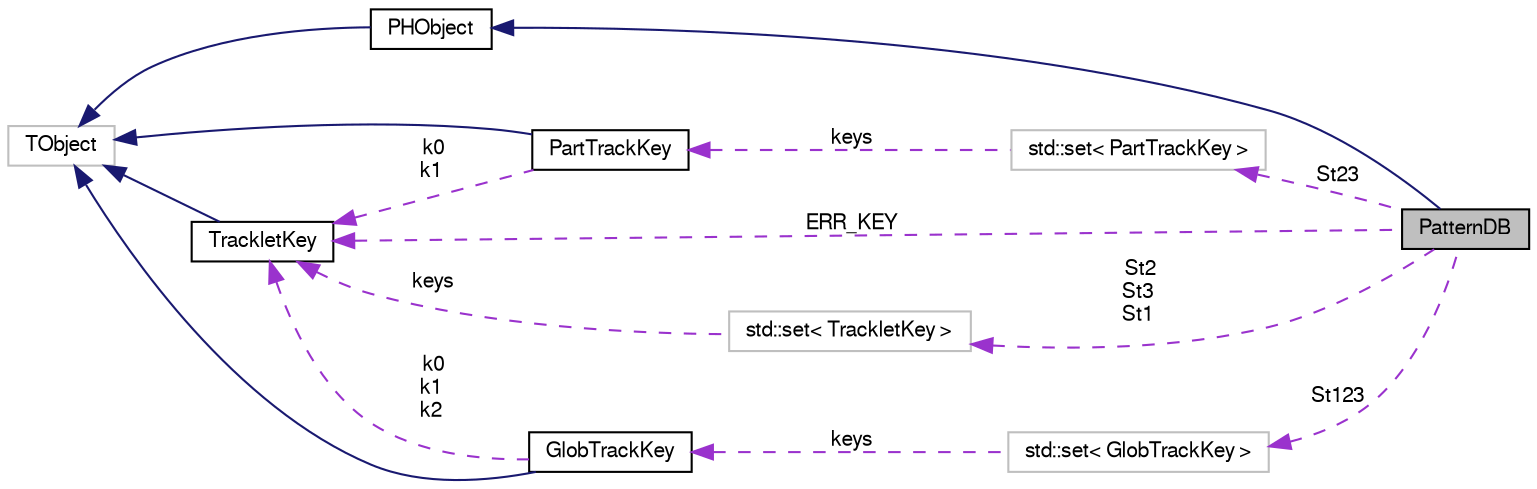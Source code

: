 digraph "PatternDB"
{
  bgcolor="transparent";
  edge [fontname="FreeSans",fontsize="10",labelfontname="FreeSans",labelfontsize="10"];
  node [fontname="FreeSans",fontsize="10",shape=record];
  rankdir="LR";
  Node1 [label="PatternDB",height=0.2,width=0.4,color="black", fillcolor="grey75", style="filled" fontcolor="black"];
  Node2 -> Node1 [dir="back",color="midnightblue",fontsize="10",style="solid",fontname="FreeSans"];
  Node2 [label="PHObject",height=0.2,width=0.4,color="black",URL="$d9/d24/classPHObject.html"];
  Node3 -> Node2 [dir="back",color="midnightblue",fontsize="10",style="solid",fontname="FreeSans"];
  Node3 [label="TObject",height=0.2,width=0.4,color="grey75"];
  Node4 -> Node1 [dir="back",color="darkorchid3",fontsize="10",style="dashed",label=" St23" ,fontname="FreeSans"];
  Node4 [label="std::set\< PartTrackKey \>",height=0.2,width=0.4,color="grey75"];
  Node5 -> Node4 [dir="back",color="darkorchid3",fontsize="10",style="dashed",label=" keys" ,fontname="FreeSans"];
  Node5 [label="PartTrackKey",height=0.2,width=0.4,color="black",URL="$d6/dfe/classPartTrackKey.html"];
  Node3 -> Node5 [dir="back",color="midnightblue",fontsize="10",style="solid",fontname="FreeSans"];
  Node6 -> Node5 [dir="back",color="darkorchid3",fontsize="10",style="dashed",label=" k0\nk1" ,fontname="FreeSans"];
  Node6 [label="TrackletKey",height=0.2,width=0.4,color="black",URL="$d3/d1f/classTrackletKey.html"];
  Node3 -> Node6 [dir="back",color="midnightblue",fontsize="10",style="solid",fontname="FreeSans"];
  Node6 -> Node1 [dir="back",color="darkorchid3",fontsize="10",style="dashed",label=" ERR_KEY" ,fontname="FreeSans"];
  Node7 -> Node1 [dir="back",color="darkorchid3",fontsize="10",style="dashed",label=" St2\nSt3\nSt1" ,fontname="FreeSans"];
  Node7 [label="std::set\< TrackletKey \>",height=0.2,width=0.4,color="grey75"];
  Node6 -> Node7 [dir="back",color="darkorchid3",fontsize="10",style="dashed",label=" keys" ,fontname="FreeSans"];
  Node8 -> Node1 [dir="back",color="darkorchid3",fontsize="10",style="dashed",label=" St123" ,fontname="FreeSans"];
  Node8 [label="std::set\< GlobTrackKey \>",height=0.2,width=0.4,color="grey75"];
  Node9 -> Node8 [dir="back",color="darkorchid3",fontsize="10",style="dashed",label=" keys" ,fontname="FreeSans"];
  Node9 [label="GlobTrackKey",height=0.2,width=0.4,color="black",URL="$da/d33/classGlobTrackKey.html"];
  Node3 -> Node9 [dir="back",color="midnightblue",fontsize="10",style="solid",fontname="FreeSans"];
  Node6 -> Node9 [dir="back",color="darkorchid3",fontsize="10",style="dashed",label=" k0\nk1\nk2" ,fontname="FreeSans"];
}
